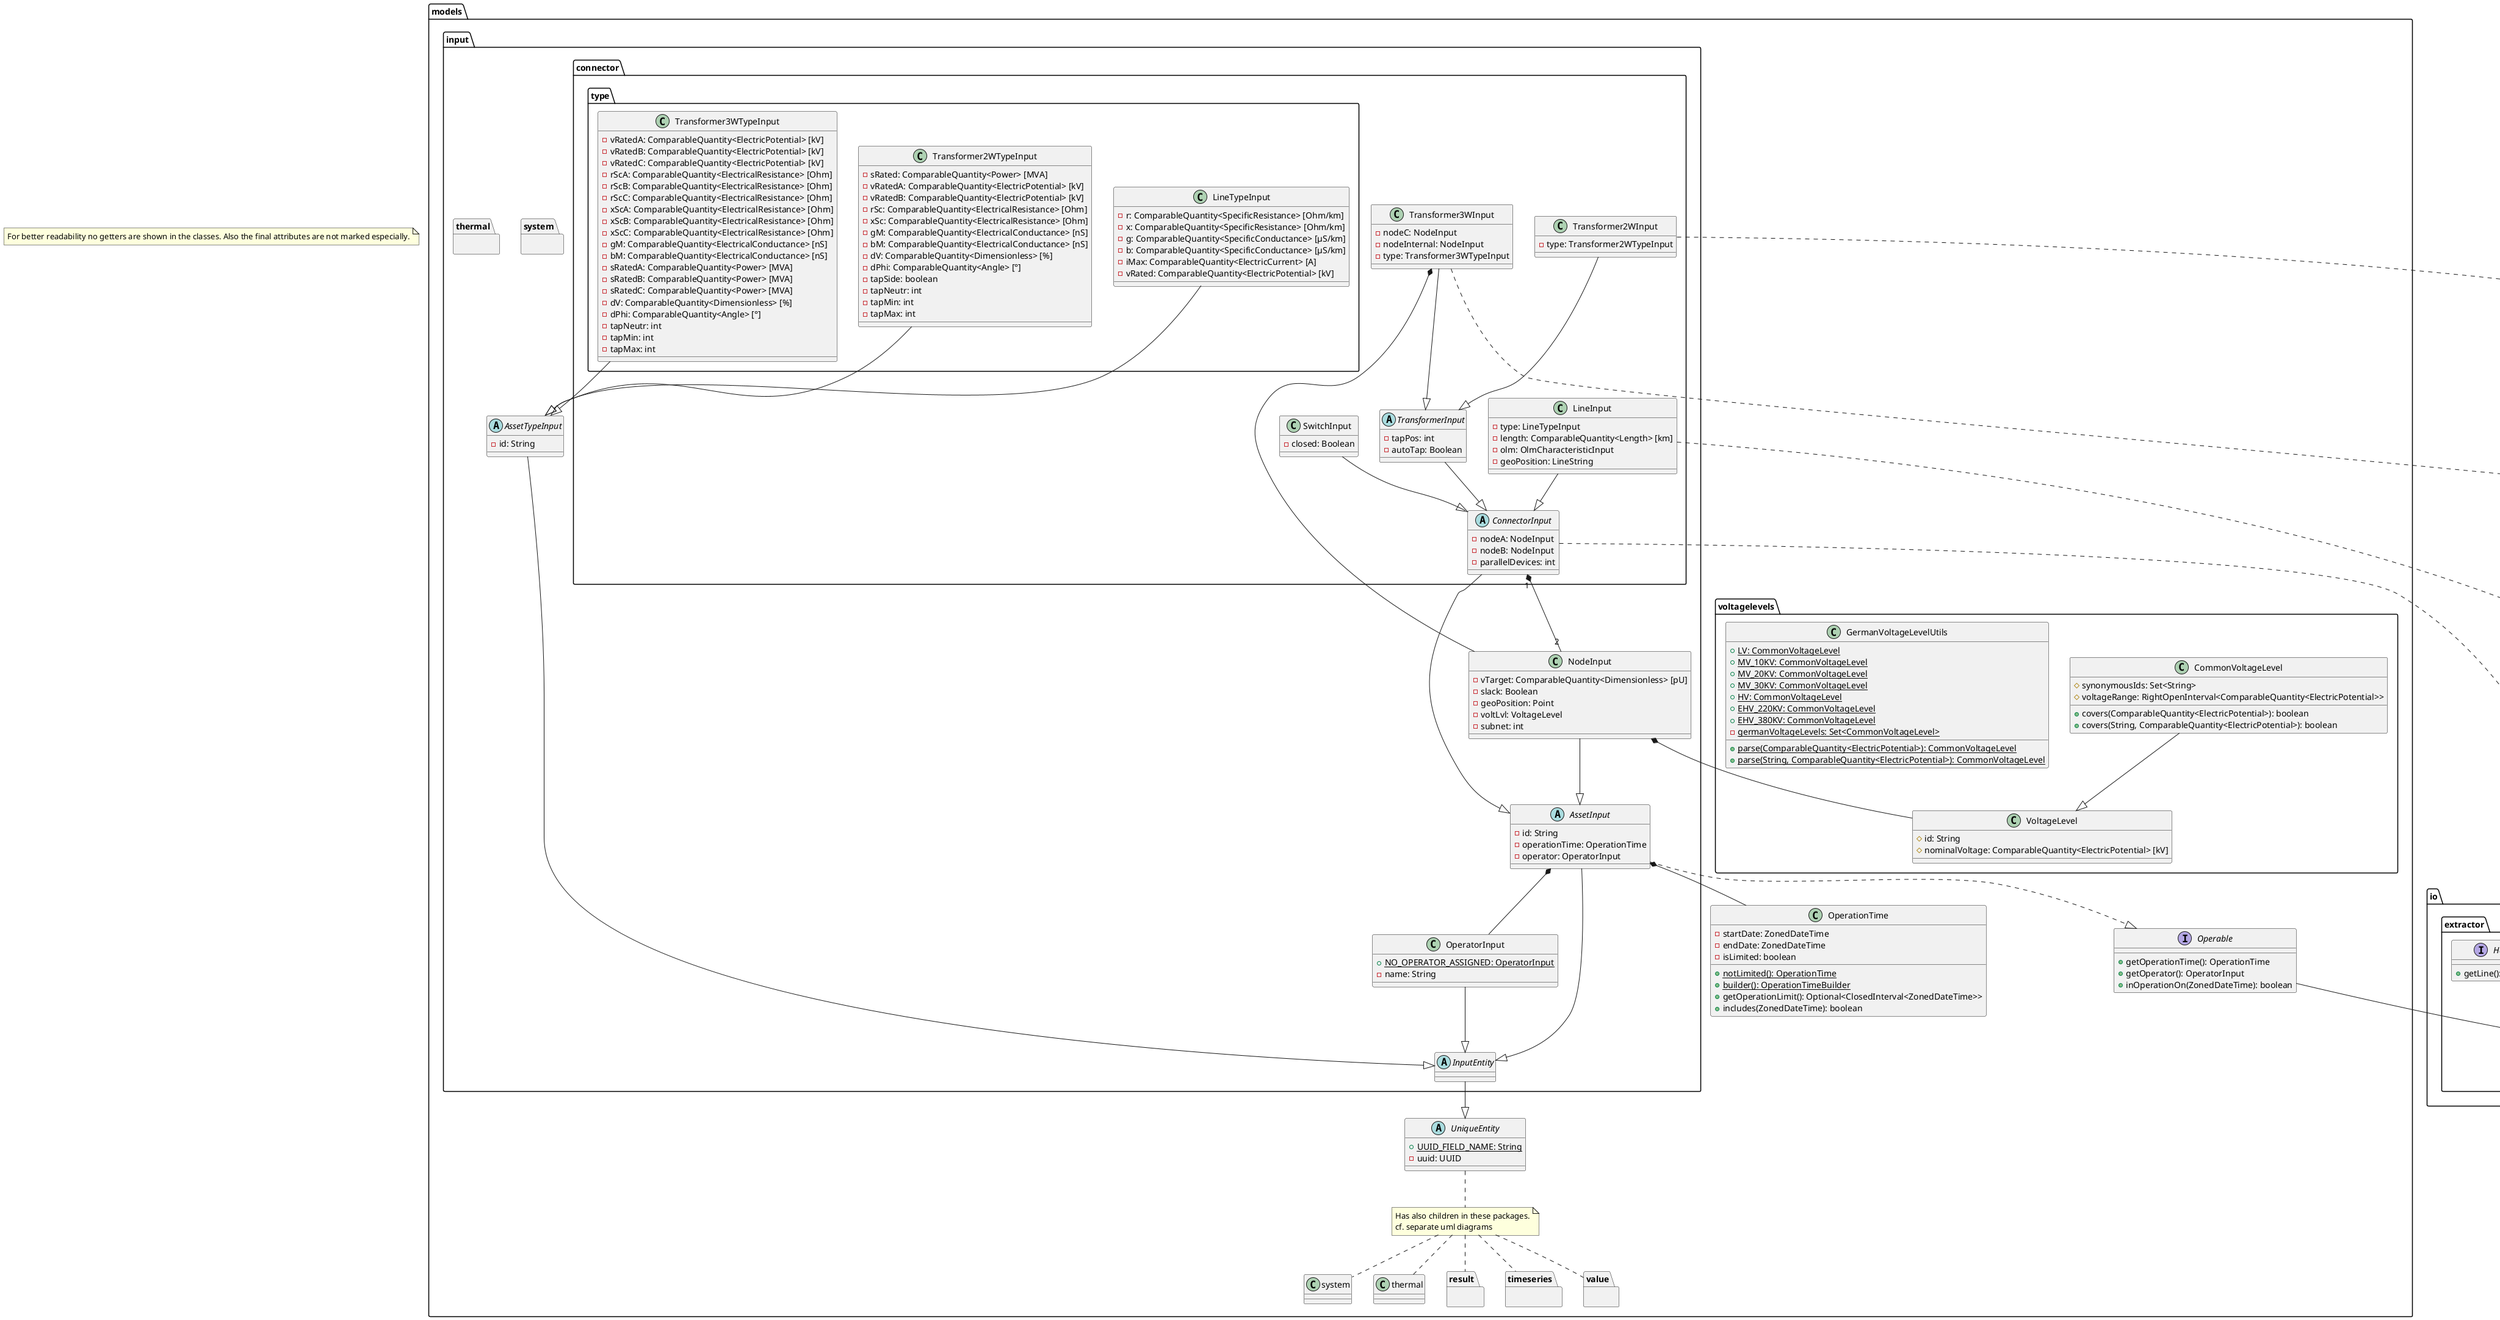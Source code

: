 @startuml
note "For better readability no getters are shown in the classes. Also the final attributes are not marked especially." as generalNote

package io.extractor {
    interface NestedEntity

    interface HasNodes {
        + allNodes(): List<NodeInput>
    }
    HasNodes --|> NestedEntity

    interface HasThermalBus {
        + getThermalBus(): ThermalBusInput
    }
    HasThermalBus --|> NestedEntity

    interface HasThermalStorage {
        + getThermalStorage(): ThermalStorageInput
    }
    HasThermalStorage --|> NestedEntity

    interface HasType {
        + getType(): AssetTypeInput
    }
    HasType --|> NestedEntity

    interface HasLine {
        + getLine(): LineInput
    }
    HasLine --|> NestedEntity
}

package models {
    abstract class UniqueEntity {
        + {static} UUID_FIELD_NAME: String
        - uuid: UUID
    }

    class OperationTime {
        - startDate: ZonedDateTime
        - endDate: ZonedDateTime
        - isLimited: boolean
        + {static} notLimited(): OperationTime
        + {static} builder(): OperationTimeBuilder
        + getOperationLimit(): Optional<ClosedInterval<ZonedDateTime>>
        + includes(ZonedDateTime): boolean
    }

    interface Operable {
        + getOperationTime(): OperationTime
        + getOperator(): OperatorInput
        + inOperationOn(ZonedDateTime): boolean
    }
    Operable --|> NestedEntity

    package result {}
    package timeseries {}
    package value {}
    note "Has also children in these packages.\ncf. separate uml diagrams" as childNote
    UniqueEntity .. childNote
    childNote .. result
    childNote .. timeseries
    childNote .. value
    childNote .. system
    childNote .. thermal

    package voltagelevels {
        class VoltageLevel {
            # id: String
            # nominalVoltage: ComparableQuantity<ElectricPotential> [kV]
        }

        class CommonVoltageLevel {
            # synonymousIds: Set<String>
            # voltageRange: RightOpenInterval<ComparableQuantity<ElectricPotential>>
            + covers(ComparableQuantity<ElectricPotential>): boolean
            + covers(String, ComparableQuantity<ElectricPotential>): boolean
        }
        CommonVoltageLevel --|> VoltageLevel

        class GermanVoltageLevelUtils {
            + {static} LV: CommonVoltageLevel
            + {static} MV_10KV: CommonVoltageLevel
            + {static} MV_20KV: CommonVoltageLevel
            + {static} MV_30KV: CommonVoltageLevel
            + {static} HV: CommonVoltageLevel
            + {static} EHV_220KV: CommonVoltageLevel
            + {static} EHV_380KV: CommonVoltageLevel
            - {static} germanVoltageLevels: Set<CommonVoltageLevel>
            + {static} parse(ComparableQuantity<ElectricPotential>): CommonVoltageLevel
            + {static} parse(String, ComparableQuantity<ElectricPotential>): CommonVoltageLevel
        }
    }

    package input {
        abstract class InputEntity
        InputEntity --|> UniqueEntity

        class OperatorInput {
            + {static} NO_OPERATOR_ASSIGNED: OperatorInput
            - name: String
        }
        OperatorInput --|> InputEntity

        abstract class AssetInput {
            - id: String
            - operationTime: OperationTime
            - operator: OperatorInput
        }
        AssetInput --|> InputEntity
        AssetInput ..|> Operable
        AssetInput *-- OperationTime
        AssetInput *-- OperatorInput

        class NodeInput {
            - vTarget: ComparableQuantity<Dimensionless> [pU]
            - slack: Boolean
            - geoPosition: Point
            - voltLvl: VoltageLevel
            - subnet: int
        }
        NodeInput --|> AssetInput
        NodeInput *-- VoltageLevel

        abstract class AssetTypeInput {
            - id: String
        }
        AssetTypeInput --|> InputEntity

        package connector {
            package type {
                class LineTypeInput {
                    - r: ComparableQuantity<SpecificResistance> [Ohm/km]
                    - x: ComparableQuantity<SpecificResistance> [Ohm/km]
                    - g: ComparableQuantity<SpecificConductance> [µS/km]
                    - b: ComparableQuantity<SpecificConductance> [µS/km]
                    - iMax: ComparableQuantity<ElectricCurrent> [A]
                    - vRated: ComparableQuantity<ElectricPotential> [kV]
                }
                LineTypeInput --|> AssetTypeInput

                class Transformer2WTypeInput {
                    - sRated: ComparableQuantity<Power> [MVA]
                    - vRatedA: ComparableQuantity<ElectricPotential> [kV]
                    - vRatedB: ComparableQuantity<ElectricPotential> [kV]
                    - rSc: ComparableQuantity<ElectricalResistance> [Ohm]
                    - xSc: ComparableQuantity<ElectricalResistance> [Ohm]
                    - gM: ComparableQuantity<ElectricalConductance> [nS]
                    - bM: ComparableQuantity<ElectricalConductance> [nS]
                    - dV: ComparableQuantity<Dimensionless> [%]
                    - dPhi: ComparableQuantity<Angle> [°]
                    - tapSide: boolean
                    - tapNeutr: int
                    - tapMin: int
                    - tapMax: int
                }
                Transformer2WTypeInput --|> AssetTypeInput

                class Transformer3WTypeInput {
                    - vRatedA: ComparableQuantity<ElectricPotential> [kV]
                    - vRatedB: ComparableQuantity<ElectricPotential> [kV]
                    - vRatedC: ComparableQuantity<ElectricPotential> [kV]
                    - rScA: ComparableQuantity<ElectricalResistance> [Ohm]
                    - rScB: ComparableQuantity<ElectricalResistance> [Ohm]
                    - rScC: ComparableQuantity<ElectricalResistance> [Ohm]
                    - xScA: ComparableQuantity<ElectricalResistance> [Ohm]
                    - xScB: ComparableQuantity<ElectricalResistance> [Ohm]
                    - xScC: ComparableQuantity<ElectricalResistance> [Ohm]
                    - gM: ComparableQuantity<ElectricalConductance> [nS]
                    - bM: ComparableQuantity<ElectricalConductance> [nS]
                    - sRatedA: ComparableQuantity<Power> [MVA]
                    - sRatedB: ComparableQuantity<Power> [MVA]
                    - sRatedC: ComparableQuantity<Power> [MVA]
                    - dV: ComparableQuantity<Dimensionless> [%]
                    - dPhi: ComparableQuantity<Angle> [°]
                    - tapNeutr: int
                    - tapMin: int
                    - tapMax: int
                }
                Transformer3WTypeInput --|> AssetTypeInput
            }

            abstract class ConnectorInput {
                - nodeA: NodeInput
                - nodeB: NodeInput
                - parallelDevices: int
            }
            ConnectorInput --|> AssetInput
            ConnectorInput ..|> HasNodes
            ConnectorInput "1" *-- "2" NodeInput

            class SwitchInput {
                - closed: Boolean
            }
            SwitchInput --|> ConnectorInput

            class LineInput {
                - type: LineTypeInput
                - length: ComparableQuantity<Length> [km]
                - olm: OlmCharacteristicInput
                - geoPosition: LineString
            }
            LineInput --|> ConnectorInput
            LineInput ..|> HasType

            abstract TransformerInput {
                - tapPos: int
                - autoTap: Boolean
            }
            TransformerInput --|> ConnectorInput

            class Transformer2WInput {
                - type: Transformer2WTypeInput
            }
            Transformer2WInput --|> TransformerInput
            Transformer2WInput ..|> HasType

            class Transformer3WInput {
                - nodeC: NodeInput
                - nodeInternal: NodeInput
                - type: Transformer3WTypeInput
            }
            Transformer3WInput --|> TransformerInput
            Transformer3WInput ..|> HasType
            Transformer3WInput *-- NodeInput
        }

        package system {}

        package thermal {}
    }
}

@enduml
